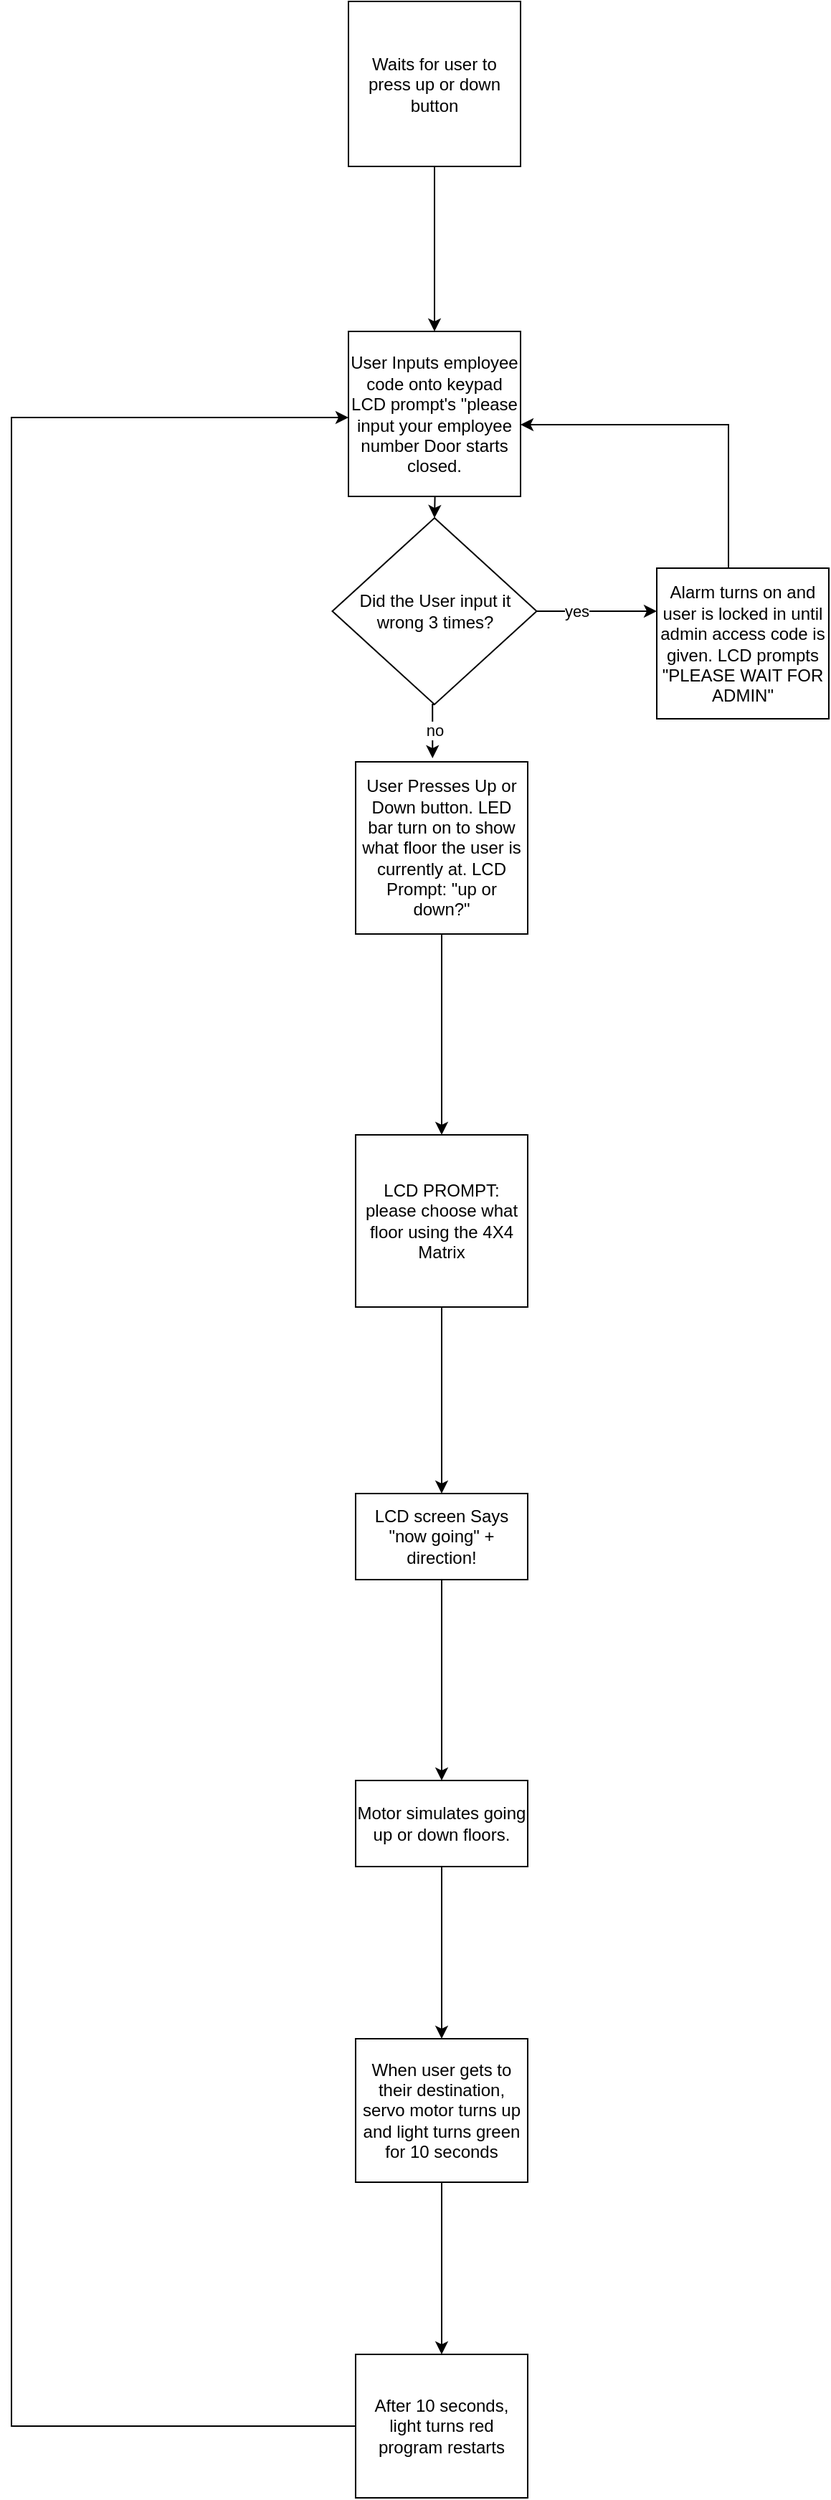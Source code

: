 <mxfile version="26.3.0">
  <diagram name="Page-1" id="RYwiJerEr7neYNAR1BZN">
    <mxGraphModel dx="1106" dy="1655" grid="1" gridSize="10" guides="1" tooltips="1" connect="1" arrows="1" fold="1" page="1" pageScale="1" pageWidth="850" pageHeight="1100" math="0" shadow="0">
      <root>
        <mxCell id="0" />
        <mxCell id="1" parent="0" />
        <mxCell id="fW85EFeijCsHItw4bJKT-2" style="edgeStyle=orthogonalEdgeStyle;rounded=0;orthogonalLoop=1;jettySize=auto;html=1;entryX=0.5;entryY=0;entryDx=0;entryDy=0;" parent="1" source="fW85EFeijCsHItw4bJKT-1" edge="1">
          <mxGeometry relative="1" as="geometry">
            <mxPoint x="490" y="350" as="targetPoint" />
            <Array as="points">
              <mxPoint x="490" y="340" />
              <mxPoint x="490" y="340" />
            </Array>
          </mxGeometry>
        </mxCell>
        <mxCell id="fW85EFeijCsHItw4bJKT-26" value="" style="edgeStyle=orthogonalEdgeStyle;rounded=0;orthogonalLoop=1;jettySize=auto;html=1;" parent="1" source="fW85EFeijCsHItw4bJKT-1" target="fW85EFeijCsHItw4bJKT-25" edge="1">
          <mxGeometry relative="1" as="geometry" />
        </mxCell>
        <mxCell id="fW85EFeijCsHItw4bJKT-1" value="&lt;div&gt;User Presses Up or Down button. LED bar turn on to show what floor the user is currently at. LCD Prompt: &quot;up or down?&quot;&lt;/div&gt;" style="rounded=0;whiteSpace=wrap;html=1;" parent="1" vertex="1">
          <mxGeometry x="430" y="270" width="120" height="120" as="geometry" />
        </mxCell>
        <mxCell id="fW85EFeijCsHItw4bJKT-10" style="edgeStyle=orthogonalEdgeStyle;rounded=0;orthogonalLoop=1;jettySize=auto;html=1;entryX=0.5;entryY=0;entryDx=0;entryDy=0;" parent="1" target="fW85EFeijCsHItw4bJKT-7" edge="1">
          <mxGeometry relative="1" as="geometry">
            <mxPoint x="485" y="50.0" as="sourcePoint" />
          </mxGeometry>
        </mxCell>
        <mxCell id="fW85EFeijCsHItw4bJKT-12" style="edgeStyle=orthogonalEdgeStyle;rounded=0;orthogonalLoop=1;jettySize=auto;html=1;" parent="1" source="fW85EFeijCsHItw4bJKT-7" edge="1">
          <mxGeometry relative="1" as="geometry">
            <mxPoint x="640" y="165" as="targetPoint" />
          </mxGeometry>
        </mxCell>
        <mxCell id="fW85EFeijCsHItw4bJKT-14" value="yes" style="edgeLabel;html=1;align=center;verticalAlign=middle;resizable=0;points=[];" parent="fW85EFeijCsHItw4bJKT-12" vertex="1" connectable="0">
          <mxGeometry x="-0.351" relative="1" as="geometry">
            <mxPoint as="offset" />
          </mxGeometry>
        </mxCell>
        <mxCell id="fW85EFeijCsHItw4bJKT-7" value="Did the User input it wrong 3 times?" style="rhombus;whiteSpace=wrap;html=1;" parent="1" vertex="1">
          <mxGeometry x="413.75" y="100" width="142.5" height="130" as="geometry" />
        </mxCell>
        <mxCell id="fW85EFeijCsHItw4bJKT-20" style="edgeStyle=orthogonalEdgeStyle;rounded=0;orthogonalLoop=1;jettySize=auto;html=1;entryX=1;entryY=0.5;entryDx=0;entryDy=0;" parent="1" source="fW85EFeijCsHItw4bJKT-13" edge="1">
          <mxGeometry relative="1" as="geometry">
            <mxPoint x="545" y="35.0" as="targetPoint" />
            <Array as="points">
              <mxPoint x="690" y="35" />
            </Array>
          </mxGeometry>
        </mxCell>
        <mxCell id="fW85EFeijCsHItw4bJKT-13" value="Alarm turns on and user is locked in until admin access code is given. LCD prompts &quot;PLEASE WAIT FOR ADMIN&quot;" style="rounded=0;whiteSpace=wrap;html=1;" parent="1" vertex="1">
          <mxGeometry x="640" y="135" width="120" height="105" as="geometry" />
        </mxCell>
        <mxCell id="fW85EFeijCsHItw4bJKT-16" style="edgeStyle=orthogonalEdgeStyle;rounded=0;orthogonalLoop=1;jettySize=auto;html=1;exitX=0.5;exitY=1;exitDx=0;exitDy=0;entryX=0.447;entryY=-0.021;entryDx=0;entryDy=0;entryPerimeter=0;" parent="1" source="fW85EFeijCsHItw4bJKT-7" target="fW85EFeijCsHItw4bJKT-1" edge="1">
          <mxGeometry relative="1" as="geometry" />
        </mxCell>
        <mxCell id="fW85EFeijCsHItw4bJKT-17" value="no" style="edgeLabel;html=1;align=center;verticalAlign=middle;resizable=0;points=[];" parent="fW85EFeijCsHItw4bJKT-16" vertex="1" connectable="0">
          <mxGeometry x="-0.032" y="1" relative="1" as="geometry">
            <mxPoint as="offset" />
          </mxGeometry>
        </mxCell>
        <mxCell id="fW85EFeijCsHItw4bJKT-22" value="User Inputs employee code onto keypad LCD prompt&#39;s &quot;please input your employee number Door starts closed." style="rounded=0;whiteSpace=wrap;html=1;" parent="1" vertex="1">
          <mxGeometry x="425" y="-30" width="120" height="115" as="geometry" />
        </mxCell>
        <mxCell id="fW85EFeijCsHItw4bJKT-25" value="LCD PROMPT: please choose what floor using the 4X4 Matrix" style="rounded=0;whiteSpace=wrap;html=1;" parent="1" vertex="1">
          <mxGeometry x="429.99" y="530" width="120" height="120" as="geometry" />
        </mxCell>
        <mxCell id="fW85EFeijCsHItw4bJKT-34" style="edgeStyle=orthogonalEdgeStyle;rounded=0;orthogonalLoop=1;jettySize=auto;html=1;entryX=0.5;entryY=0;entryDx=0;entryDy=0;exitX=0.5;exitY=1;exitDx=0;exitDy=0;" parent="1" source="fW85EFeijCsHItw4bJKT-25" target="fW85EFeijCsHItw4bJKT-37" edge="1">
          <mxGeometry relative="1" as="geometry">
            <mxPoint x="489.995" y="770" as="targetPoint" />
            <mxPoint x="489.99" y="729.991" as="sourcePoint" />
          </mxGeometry>
        </mxCell>
        <mxCell id="fW85EFeijCsHItw4bJKT-40" style="edgeStyle=orthogonalEdgeStyle;rounded=0;orthogonalLoop=1;jettySize=auto;html=1;entryX=0.5;entryY=0;entryDx=0;entryDy=0;" parent="1" source="fW85EFeijCsHItw4bJKT-37" target="fW85EFeijCsHItw4bJKT-39" edge="1">
          <mxGeometry relative="1" as="geometry" />
        </mxCell>
        <mxCell id="fW85EFeijCsHItw4bJKT-37" value="LCD screen Says &quot;now going&quot; + direction!" style="rounded=0;whiteSpace=wrap;html=1;" parent="1" vertex="1">
          <mxGeometry x="429.99" y="780" width="120" height="60" as="geometry" />
        </mxCell>
        <mxCell id="fW85EFeijCsHItw4bJKT-42" style="edgeStyle=orthogonalEdgeStyle;rounded=0;orthogonalLoop=1;jettySize=auto;html=1;entryX=0.5;entryY=0;entryDx=0;entryDy=0;" parent="1" source="fW85EFeijCsHItw4bJKT-39" target="fW85EFeijCsHItw4bJKT-41" edge="1">
          <mxGeometry relative="1" as="geometry" />
        </mxCell>
        <mxCell id="fW85EFeijCsHItw4bJKT-39" value="Motor simulates going up or down floors." style="rounded=0;whiteSpace=wrap;html=1;" parent="1" vertex="1">
          <mxGeometry x="430" y="980" width="120" height="60" as="geometry" />
        </mxCell>
        <mxCell id="fW85EFeijCsHItw4bJKT-45" style="edgeStyle=orthogonalEdgeStyle;rounded=0;orthogonalLoop=1;jettySize=auto;html=1;" parent="1" source="fW85EFeijCsHItw4bJKT-41" target="fW85EFeijCsHItw4bJKT-44" edge="1">
          <mxGeometry relative="1" as="geometry" />
        </mxCell>
        <mxCell id="fW85EFeijCsHItw4bJKT-41" value="When user gets to their destination, servo motor turns up and light turns green for 10 seconds" style="rounded=0;whiteSpace=wrap;html=1;" parent="1" vertex="1">
          <mxGeometry x="429.99" y="1160" width="120" height="100" as="geometry" />
        </mxCell>
        <mxCell id="fW85EFeijCsHItw4bJKT-44" value="After 10 seconds, light turns red program restarts " style="rounded=0;whiteSpace=wrap;html=1;" parent="1" vertex="1">
          <mxGeometry x="429.99" y="1380" width="120" height="100" as="geometry" />
        </mxCell>
        <mxCell id="fW85EFeijCsHItw4bJKT-50" style="edgeStyle=orthogonalEdgeStyle;rounded=0;orthogonalLoop=1;jettySize=auto;html=1;entryX=0;entryY=0.435;entryDx=0;entryDy=0;entryPerimeter=0;exitX=0;exitY=0.5;exitDx=0;exitDy=0;" parent="1" source="fW85EFeijCsHItw4bJKT-44" edge="1">
          <mxGeometry relative="1" as="geometry">
            <mxPoint x="425" y="1430" as="sourcePoint" />
            <mxPoint x="424.99" y="30.025" as="targetPoint" />
            <Array as="points">
              <mxPoint x="190" y="1430" />
              <mxPoint x="190" y="30" />
            </Array>
          </mxGeometry>
        </mxCell>
        <mxCell id="q5MYbPizB6dAkKOQLBqU-3" style="edgeStyle=orthogonalEdgeStyle;rounded=0;orthogonalLoop=1;jettySize=auto;html=1;entryX=0.5;entryY=0;entryDx=0;entryDy=0;" parent="1" source="q5MYbPizB6dAkKOQLBqU-2" target="fW85EFeijCsHItw4bJKT-22" edge="1">
          <mxGeometry relative="1" as="geometry" />
        </mxCell>
        <mxCell id="q5MYbPizB6dAkKOQLBqU-2" value="Waits for user to press up or down button" style="rounded=0;whiteSpace=wrap;html=1;" parent="1" vertex="1">
          <mxGeometry x="425" y="-260" width="120" height="115" as="geometry" />
        </mxCell>
      </root>
    </mxGraphModel>
  </diagram>
</mxfile>
